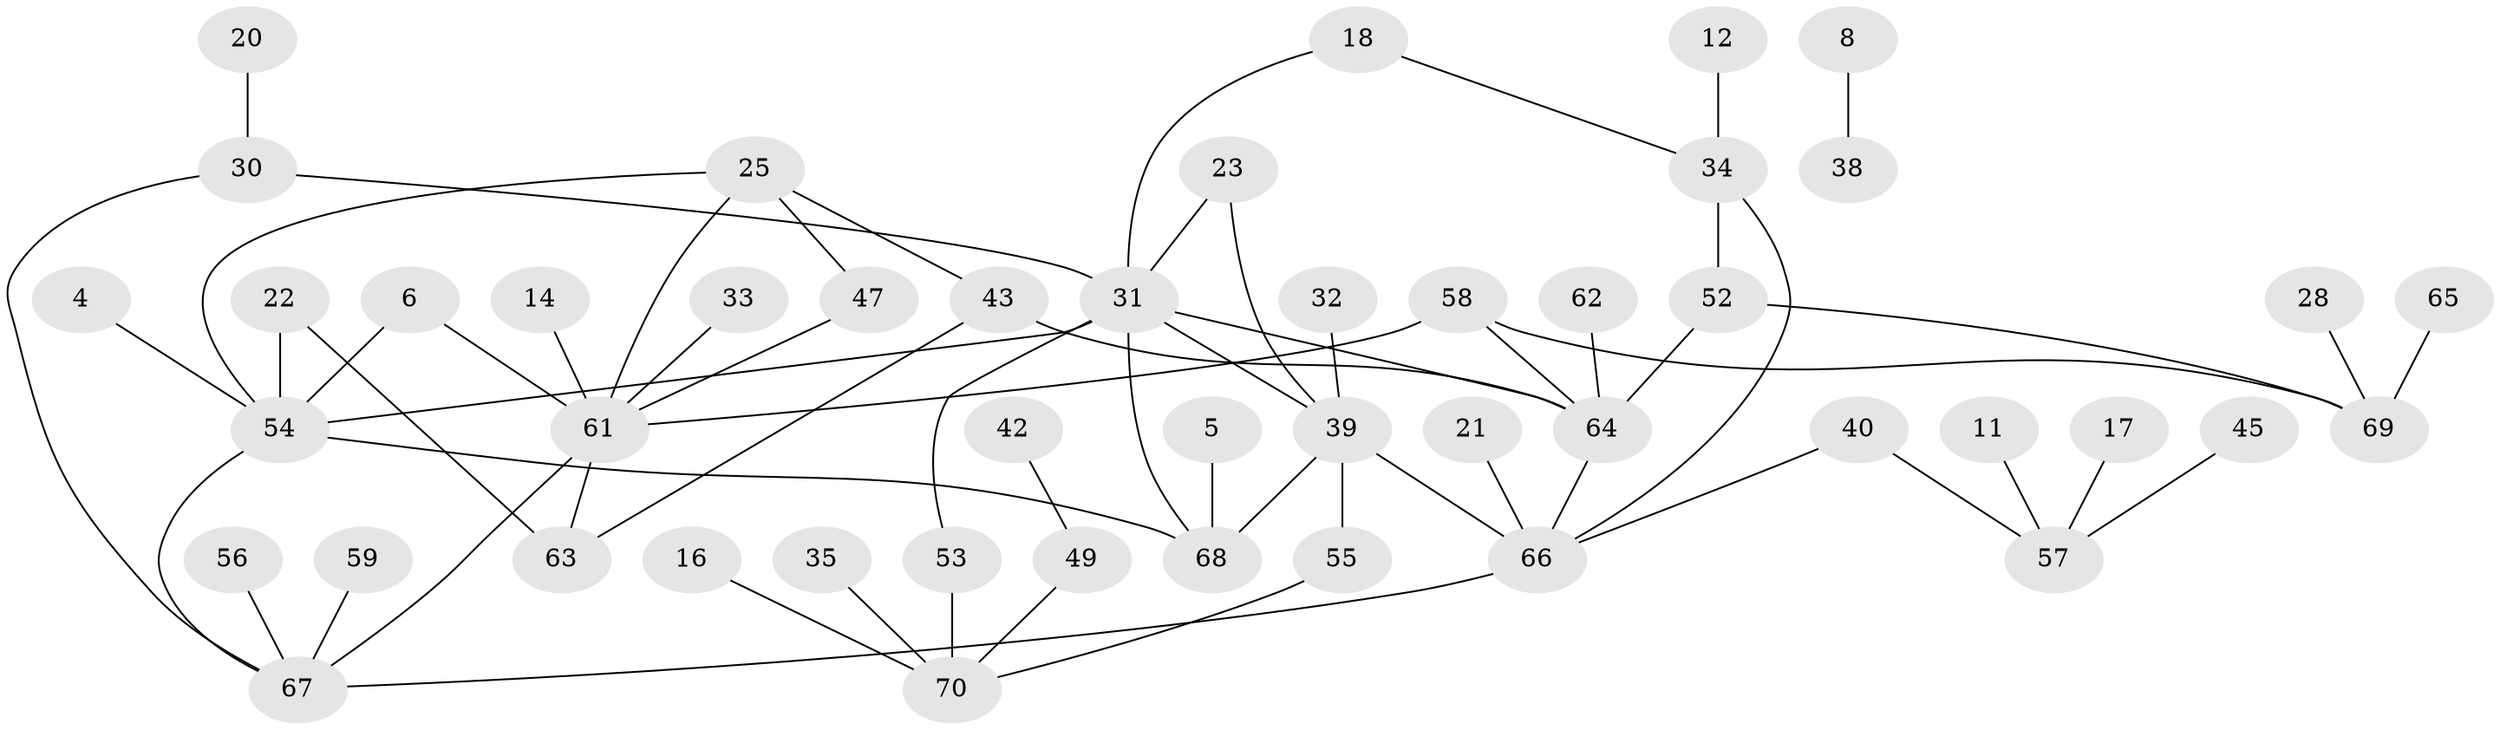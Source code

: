 // original degree distribution, {0: 0.14492753623188406, 2: 0.2536231884057971, 1: 0.2898550724637681, 3: 0.2028985507246377, 6: 0.014492753623188406, 4: 0.050724637681159424, 5: 0.043478260869565216}
// Generated by graph-tools (version 1.1) at 2025/25/03/09/25 03:25:21]
// undirected, 48 vertices, 63 edges
graph export_dot {
graph [start="1"]
  node [color=gray90,style=filled];
  4;
  5;
  6;
  8;
  11;
  12;
  14;
  16;
  17;
  18;
  20;
  21;
  22;
  23;
  25;
  28;
  30;
  31;
  32;
  33;
  34;
  35;
  38;
  39;
  40;
  42;
  43;
  45;
  47;
  49;
  52;
  53;
  54;
  55;
  56;
  57;
  58;
  59;
  61;
  62;
  63;
  64;
  65;
  66;
  67;
  68;
  69;
  70;
  4 -- 54 [weight=1.0];
  5 -- 68 [weight=1.0];
  6 -- 54 [weight=1.0];
  6 -- 61 [weight=1.0];
  8 -- 38 [weight=1.0];
  11 -- 57 [weight=1.0];
  12 -- 34 [weight=1.0];
  14 -- 61 [weight=1.0];
  16 -- 70 [weight=1.0];
  17 -- 57 [weight=1.0];
  18 -- 31 [weight=1.0];
  18 -- 34 [weight=1.0];
  20 -- 30 [weight=1.0];
  21 -- 66 [weight=1.0];
  22 -- 54 [weight=1.0];
  22 -- 63 [weight=1.0];
  23 -- 31 [weight=1.0];
  23 -- 39 [weight=1.0];
  25 -- 43 [weight=1.0];
  25 -- 47 [weight=1.0];
  25 -- 54 [weight=1.0];
  25 -- 61 [weight=1.0];
  28 -- 69 [weight=1.0];
  30 -- 31 [weight=1.0];
  30 -- 67 [weight=1.0];
  31 -- 39 [weight=1.0];
  31 -- 53 [weight=1.0];
  31 -- 54 [weight=1.0];
  31 -- 64 [weight=1.0];
  31 -- 68 [weight=1.0];
  32 -- 39 [weight=1.0];
  33 -- 61 [weight=1.0];
  34 -- 52 [weight=1.0];
  34 -- 66 [weight=1.0];
  35 -- 70 [weight=1.0];
  39 -- 55 [weight=1.0];
  39 -- 66 [weight=1.0];
  39 -- 68 [weight=1.0];
  40 -- 57 [weight=1.0];
  40 -- 66 [weight=1.0];
  42 -- 49 [weight=1.0];
  43 -- 63 [weight=2.0];
  43 -- 64 [weight=1.0];
  45 -- 57 [weight=1.0];
  47 -- 61 [weight=1.0];
  49 -- 70 [weight=1.0];
  52 -- 64 [weight=1.0];
  52 -- 69 [weight=1.0];
  53 -- 70 [weight=1.0];
  54 -- 67 [weight=1.0];
  54 -- 68 [weight=1.0];
  55 -- 70 [weight=1.0];
  56 -- 67 [weight=1.0];
  58 -- 61 [weight=1.0];
  58 -- 64 [weight=1.0];
  58 -- 69 [weight=1.0];
  59 -- 67 [weight=1.0];
  61 -- 63 [weight=1.0];
  61 -- 67 [weight=1.0];
  62 -- 64 [weight=1.0];
  64 -- 66 [weight=1.0];
  65 -- 69 [weight=1.0];
  66 -- 67 [weight=1.0];
}
